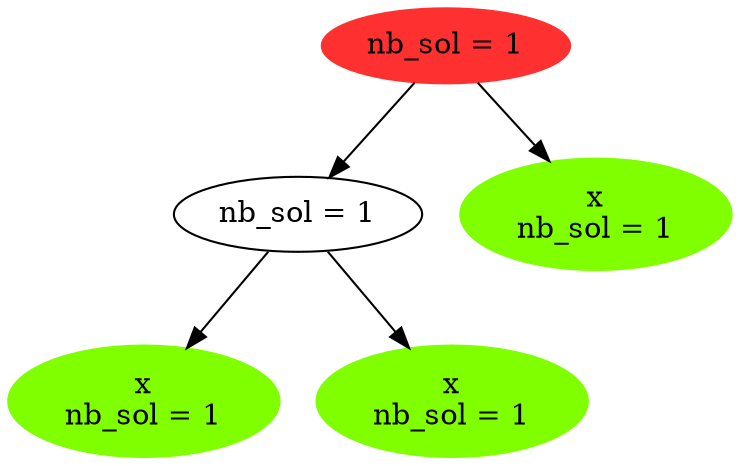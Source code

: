 digraph {
	0[style="filled" label="nb_sol = 1" color="firebrick1"];
	1[label="nb_sol = 1"];
	2[style="filled" label="x
nb_sol = 1" color="chartreuse"];
	3[style="filled" label="x
nb_sol = 1" color="chartreuse"];
	1 -> { 2 3}
	4[style="filled" label="x
nb_sol = 1" color="chartreuse"];
	0 -> { 1 4}
}
